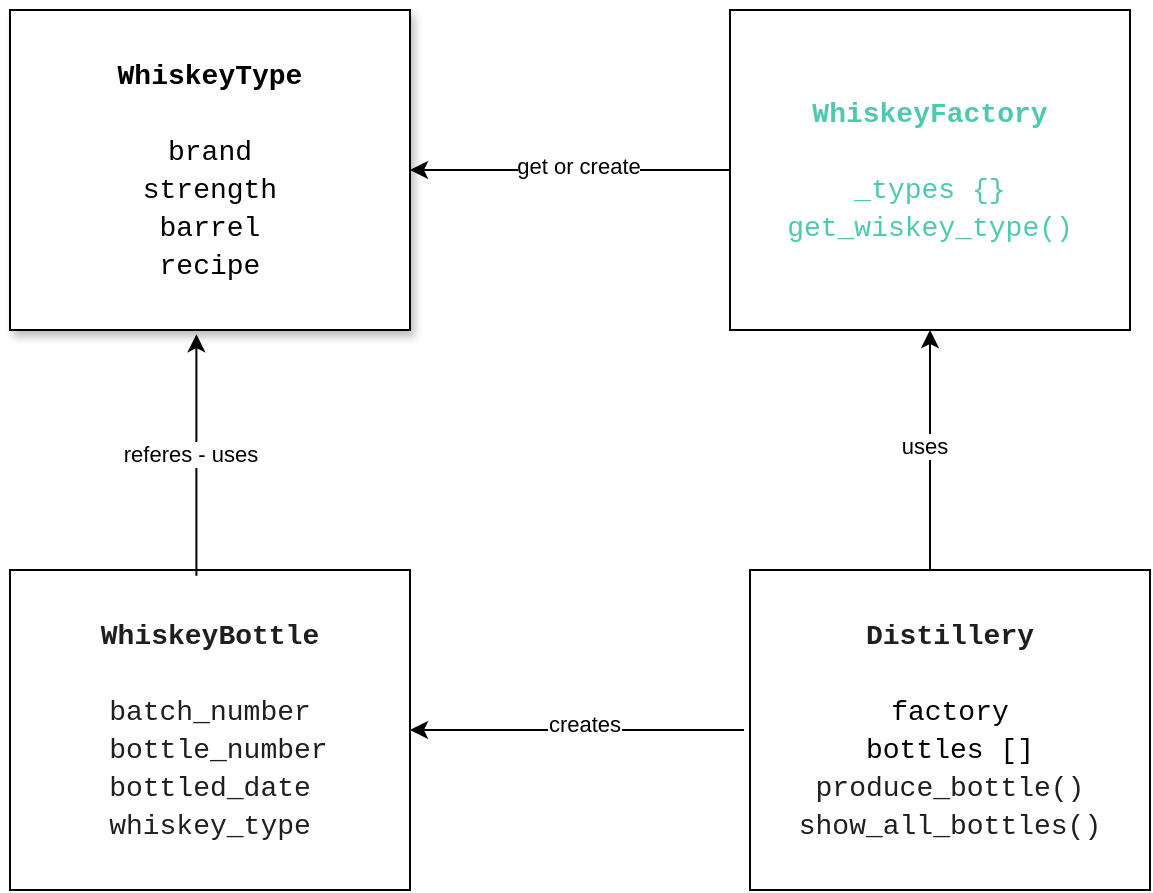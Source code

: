 <mxfile version="27.2.0">
  <diagram id="C5RBs43oDa-KdzZeNtuy" name="Page-1">
    <mxGraphModel dx="1042" dy="623" grid="1" gridSize="10" guides="1" tooltips="1" connect="1" arrows="1" fold="1" page="1" pageScale="1" pageWidth="827" pageHeight="1169" math="0" shadow="0">
      <root>
        <mxCell id="WIyWlLk6GJQsqaUBKTNV-0" />
        <mxCell id="WIyWlLk6GJQsqaUBKTNV-1" parent="WIyWlLk6GJQsqaUBKTNV-0" />
        <mxCell id="1m8Jgu-gZ5OAOexwGcjy-0" value="&lt;div style=&quot;font-family: Consolas, &amp;quot;Courier New&amp;quot;, monospace; font-size: 14px; line-height: 19px; white-space: pre;&quot;&gt;&lt;span&gt;&lt;b style=&quot;&quot;&gt;&lt;font style=&quot;&quot;&gt;WhiskeyType&lt;/font&gt;&lt;/b&gt;&lt;/span&gt;&lt;/div&gt;&lt;div style=&quot;font-family: Consolas, &amp;quot;Courier New&amp;quot;, monospace; font-size: 14px; line-height: 19px; white-space: pre;&quot;&gt;&lt;span&gt;&lt;b style=&quot;&quot;&gt;&lt;font style=&quot;&quot;&gt;&lt;br&gt;&lt;/font&gt;&lt;/b&gt;&lt;/span&gt;&lt;/div&gt;&lt;div style=&quot;font-family: Consolas, &amp;quot;Courier New&amp;quot;, monospace; font-size: 14px; line-height: 19px; white-space: pre;&quot;&gt;&lt;span style=&quot;background-color: transparent;&quot;&gt;&lt;font style=&quot;&quot;&gt;brand&lt;/font&gt;&lt;/span&gt;&lt;/div&gt;&lt;div style=&quot;font-family: Consolas, &amp;quot;Courier New&amp;quot;, monospace; font-size: 14px; line-height: 19px; white-space: pre;&quot;&gt;&lt;span style=&quot;&quot;&gt;&lt;font style=&quot;&quot;&gt;&lt;div style=&quot;line-height: 19px;&quot;&gt;&lt;font&gt;strength&lt;/font&gt;&lt;/div&gt;&lt;div style=&quot;line-height: 19px;&quot;&gt;&lt;font&gt;barrel&lt;/font&gt;&lt;/div&gt;&lt;div style=&quot;line-height: 19px;&quot;&gt;&lt;font&gt;recipe&lt;/font&gt;&lt;/div&gt;&lt;/font&gt;&lt;/span&gt;&lt;/div&gt;" style="rounded=0;whiteSpace=wrap;html=1;shadow=1;" parent="WIyWlLk6GJQsqaUBKTNV-1" vertex="1">
          <mxGeometry x="80" y="80" width="200" height="160" as="geometry" />
        </mxCell>
        <mxCell id="1m8Jgu-gZ5OAOexwGcjy-3" value="&lt;div style=&quot;font-family: Consolas, &amp;quot;Courier New&amp;quot;, monospace; font-size: 14px; line-height: 19px; white-space: pre;&quot;&gt;&lt;span&gt;&lt;font style=&quot;color: light-dark(rgb(78, 201, 176), rgb(255, 255, 255));&quot;&gt;&lt;b&gt;WhiskeyFactory&lt;/b&gt;&lt;/font&gt;&lt;/span&gt;&lt;/div&gt;&lt;div style=&quot;font-family: Consolas, &amp;quot;Courier New&amp;quot;, monospace; font-size: 14px; line-height: 19px; white-space: pre;&quot;&gt;&lt;span&gt;&lt;font style=&quot;color: light-dark(rgb(78, 201, 176), rgb(255, 255, 255));&quot;&gt;&lt;b&gt;&lt;br&gt;&lt;/b&gt;&lt;/font&gt;&lt;/span&gt;&lt;/div&gt;&lt;div style=&quot;font-family: Consolas, &amp;quot;Courier New&amp;quot;, monospace; font-size: 14px; line-height: 19px; white-space: pre; color: rgb(204, 204, 204);&quot;&gt;&lt;span style=&quot;color: rgb(78, 201, 176);&quot;&gt;&lt;font style=&quot;color: light-dark(rgb(78, 201, 176), rgb(255, 255, 255));&quot;&gt;_types {}&lt;/font&gt;&lt;/span&gt;&lt;/div&gt;&lt;div style=&quot;font-family: Consolas, &amp;quot;Courier New&amp;quot;, monospace; font-size: 14px; line-height: 19px; white-space: pre; color: rgb(204, 204, 204);&quot;&gt;&lt;span style=&quot;color: rgb(78, 201, 176);&quot;&gt;&lt;font style=&quot;color: light-dark(rgb(78, 201, 176), rgb(255, 255, 255));&quot;&gt;get_wiskey_type()&lt;/font&gt;&lt;/span&gt;&lt;/div&gt;" style="rounded=0;whiteSpace=wrap;html=1;" parent="WIyWlLk6GJQsqaUBKTNV-1" vertex="1">
          <mxGeometry x="440" y="80" width="200" height="160" as="geometry" />
        </mxCell>
        <mxCell id="1m8Jgu-gZ5OAOexwGcjy-4" value="&lt;div style=&quot;font-family: Consolas, &amp;quot;Courier New&amp;quot;, monospace; font-size: 14px; line-height: 19px; white-space: pre;&quot;&gt;&lt;span&gt;&lt;font style=&quot;color: light-dark(rgb(31, 31, 31), rgb(255, 255, 255));&quot;&gt;&lt;b&gt;Distillery&lt;/b&gt;&lt;/font&gt;&lt;/span&gt;&lt;/div&gt;&lt;div style=&quot;font-family: Consolas, &amp;quot;Courier New&amp;quot;, monospace; font-size: 14px; line-height: 19px; white-space: pre;&quot;&gt;&lt;span&gt;&lt;font style=&quot;color: light-dark(rgb(31, 31, 31), rgb(255, 255, 255));&quot;&gt;&lt;b&gt;&lt;br&gt;&lt;/b&gt;&lt;/font&gt;&lt;/span&gt;&lt;/div&gt;&lt;div style=&quot;font-family: Consolas, &amp;quot;Courier New&amp;quot;, monospace; font-size: 14px; line-height: 19px; white-space: pre;&quot;&gt;&lt;div style=&quot;line-height: 19px;&quot;&gt;&lt;font&gt;&lt;span&gt;factory&lt;/span&gt;&lt;/font&gt;&lt;/div&gt;&lt;div style=&quot;line-height: 19px;&quot;&gt;&lt;div style=&quot;line-height: 19px;&quot;&gt;&lt;font&gt;&lt;span&gt;bottles&lt;/span&gt; []&lt;/font&gt;&lt;/div&gt;&lt;div style=&quot;color: light-dark(rgb(204, 204, 204), rgb(62, 62, 62)); line-height: 19px;&quot;&gt;&lt;div style=&quot;line-height: 19px;&quot;&gt;&lt;span style=&quot;color: rgb(220, 220, 170);&quot;&gt;&lt;font style=&quot;color: light-dark(rgb(31, 31, 31), rgb(255, 255, 255));&quot;&gt;produce_bottle()&lt;/font&gt;&lt;/span&gt;&lt;/div&gt;&lt;div style=&quot;line-height: 19px;&quot;&gt;&lt;span style=&quot;color: rgb(220, 220, 170);&quot;&gt;&lt;font style=&quot;color: light-dark(rgb(31, 31, 31), rgb(255, 255, 255));&quot;&gt;show_all_bottles()&lt;/font&gt;&lt;/span&gt;&lt;/div&gt;&lt;/div&gt;&lt;/div&gt;&lt;/div&gt;" style="rounded=0;whiteSpace=wrap;html=1;" parent="WIyWlLk6GJQsqaUBKTNV-1" vertex="1">
          <mxGeometry x="450" y="360" width="200" height="160" as="geometry" />
        </mxCell>
        <mxCell id="1m8Jgu-gZ5OAOexwGcjy-5" value="&lt;div style=&quot;font-family: Consolas, &amp;quot;Courier New&amp;quot;, monospace; font-size: 14px; line-height: 19px; white-space: pre;&quot;&gt;&lt;font style=&quot;color: light-dark(rgb(31, 31, 31), rgb(255, 255, 255));&quot;&gt;&lt;b&gt;WhiskeyBottle&lt;/b&gt;&lt;/font&gt;&lt;/div&gt;&lt;div style=&quot;font-family: Consolas, &amp;quot;Courier New&amp;quot;, monospace; font-size: 14px; line-height: 19px; white-space: pre;&quot;&gt;&lt;font style=&quot;color: light-dark(rgb(31, 31, 31), rgb(255, 255, 255));&quot;&gt;&lt;b&gt;&lt;br&gt;&lt;/b&gt;&lt;/font&gt;&lt;/div&gt;&lt;div style=&quot;font-family: Consolas, &amp;quot;Courier New&amp;quot;, monospace; font-size: 14px; line-height: 19px; white-space: pre;&quot;&gt;&lt;font style=&quot;&quot;&gt;&lt;div style=&quot;line-height: 19px;&quot;&gt;&lt;div style=&quot;&quot;&gt;&lt;span&gt;&lt;font style=&quot;color: light-dark(rgb(31, 31, 31), rgb(255, 255, 255));&quot;&gt;batch_number&lt;/font&gt;&lt;/span&gt;&lt;/div&gt;&lt;div style=&quot;&quot;&gt;&lt;span&gt;&lt;font style=&quot;color: light-dark(rgb(31, 31, 31), rgb(255, 255, 255));&quot;&gt;&amp;nbsp;&lt;/font&gt;&lt;span style=&quot;color: rgb(156, 220, 254);&quot;&gt;&lt;font style=&quot;color: light-dark(rgb(31, 31, 31), rgb(255, 255, 255));&quot;&gt;bottle_number&lt;/font&gt;&lt;/span&gt;&lt;/span&gt;&lt;/div&gt;&lt;div style=&quot;&quot;&gt;&lt;span style=&quot;color: rgb(156, 220, 254);&quot;&gt;&lt;font style=&quot;color: light-dark(rgb(31, 31, 31), rgb(255, 255, 255));&quot;&gt;bottled_date&lt;/font&gt;&lt;/span&gt;&lt;/div&gt;&lt;div style=&quot;&quot;&gt;&lt;span style=&quot;color: rgb(156, 220, 254);&quot;&gt;&lt;font style=&quot;color: light-dark(rgb(31, 31, 31), rgb(255, 255, 255));&quot;&gt;whiskey_type&lt;/font&gt;&lt;/span&gt;&lt;/div&gt;&lt;/div&gt;&lt;/font&gt;&lt;/div&gt;" style="rounded=0;whiteSpace=wrap;html=1;" parent="WIyWlLk6GJQsqaUBKTNV-1" vertex="1">
          <mxGeometry x="80" y="360" width="200" height="160" as="geometry" />
        </mxCell>
        <mxCell id="u_bo6pKWOWCtBXaU_MCm-4" value="" style="endArrow=classic;html=1;rounded=0;entryX=1;entryY=0.5;entryDx=0;entryDy=0;" edge="1" parent="WIyWlLk6GJQsqaUBKTNV-1" target="1m8Jgu-gZ5OAOexwGcjy-5">
          <mxGeometry width="50" height="50" relative="1" as="geometry">
            <mxPoint x="447" y="440" as="sourcePoint" />
            <mxPoint x="436.8" y="361.44" as="targetPoint" />
          </mxGeometry>
        </mxCell>
        <mxCell id="u_bo6pKWOWCtBXaU_MCm-5" value="Text" style="edgeLabel;html=1;align=center;verticalAlign=middle;resizable=0;points=[];" vertex="1" connectable="0" parent="u_bo6pKWOWCtBXaU_MCm-4">
          <mxGeometry x="0.004" y="-2" relative="1" as="geometry">
            <mxPoint as="offset" />
          </mxGeometry>
        </mxCell>
        <mxCell id="u_bo6pKWOWCtBXaU_MCm-10" value="creates" style="edgeLabel;html=1;align=center;verticalAlign=middle;resizable=0;points=[];" vertex="1" connectable="0" parent="u_bo6pKWOWCtBXaU_MCm-4">
          <mxGeometry x="-0.035" y="-3" relative="1" as="geometry">
            <mxPoint as="offset" />
          </mxGeometry>
        </mxCell>
        <mxCell id="u_bo6pKWOWCtBXaU_MCm-6" value="" style="endArrow=classic;html=1;rounded=0;entryX=1;entryY=0.5;entryDx=0;entryDy=0;" edge="1" parent="WIyWlLk6GJQsqaUBKTNV-1" source="1m8Jgu-gZ5OAOexwGcjy-3" target="1m8Jgu-gZ5OAOexwGcjy-0">
          <mxGeometry width="50" height="50" relative="1" as="geometry">
            <mxPoint x="340" y="150" as="sourcePoint" />
            <mxPoint x="390" y="100" as="targetPoint" />
          </mxGeometry>
        </mxCell>
        <mxCell id="u_bo6pKWOWCtBXaU_MCm-7" value="get or create" style="edgeLabel;html=1;align=center;verticalAlign=middle;resizable=0;points=[];" vertex="1" connectable="0" parent="u_bo6pKWOWCtBXaU_MCm-6">
          <mxGeometry x="-0.043" y="-2" relative="1" as="geometry">
            <mxPoint as="offset" />
          </mxGeometry>
        </mxCell>
        <mxCell id="u_bo6pKWOWCtBXaU_MCm-8" value="" style="endArrow=classic;html=1;rounded=0;entryX=0.5;entryY=1;entryDx=0;entryDy=0;exitX=0.45;exitY=0;exitDx=0;exitDy=0;exitPerimeter=0;" edge="1" parent="WIyWlLk6GJQsqaUBKTNV-1" source="1m8Jgu-gZ5OAOexwGcjy-4" target="1m8Jgu-gZ5OAOexwGcjy-3">
          <mxGeometry width="50" height="50" relative="1" as="geometry">
            <mxPoint x="540" y="280" as="sourcePoint" />
            <mxPoint x="590" y="230" as="targetPoint" />
          </mxGeometry>
        </mxCell>
        <mxCell id="u_bo6pKWOWCtBXaU_MCm-9" value="uses" style="edgeLabel;html=1;align=center;verticalAlign=middle;resizable=0;points=[];" vertex="1" connectable="0" parent="u_bo6pKWOWCtBXaU_MCm-8">
          <mxGeometry x="0.03" y="3" relative="1" as="geometry">
            <mxPoint as="offset" />
          </mxGeometry>
        </mxCell>
        <mxCell id="u_bo6pKWOWCtBXaU_MCm-11" value="" style="endArrow=classic;html=1;rounded=0;entryX=0.466;entryY=1.013;entryDx=0;entryDy=0;entryPerimeter=0;exitX=0.466;exitY=0.018;exitDx=0;exitDy=0;exitPerimeter=0;" edge="1" parent="WIyWlLk6GJQsqaUBKTNV-1" source="1m8Jgu-gZ5OAOexwGcjy-5" target="1m8Jgu-gZ5OAOexwGcjy-0">
          <mxGeometry width="50" height="50" relative="1" as="geometry">
            <mxPoint x="170" y="350" as="sourcePoint" />
            <mxPoint x="220" y="300" as="targetPoint" />
          </mxGeometry>
        </mxCell>
        <mxCell id="u_bo6pKWOWCtBXaU_MCm-12" value="referes - uses" style="edgeLabel;html=1;align=center;verticalAlign=middle;resizable=0;points=[];" vertex="1" connectable="0" parent="u_bo6pKWOWCtBXaU_MCm-11">
          <mxGeometry x="0.021" y="3" relative="1" as="geometry">
            <mxPoint as="offset" />
          </mxGeometry>
        </mxCell>
      </root>
    </mxGraphModel>
  </diagram>
</mxfile>
